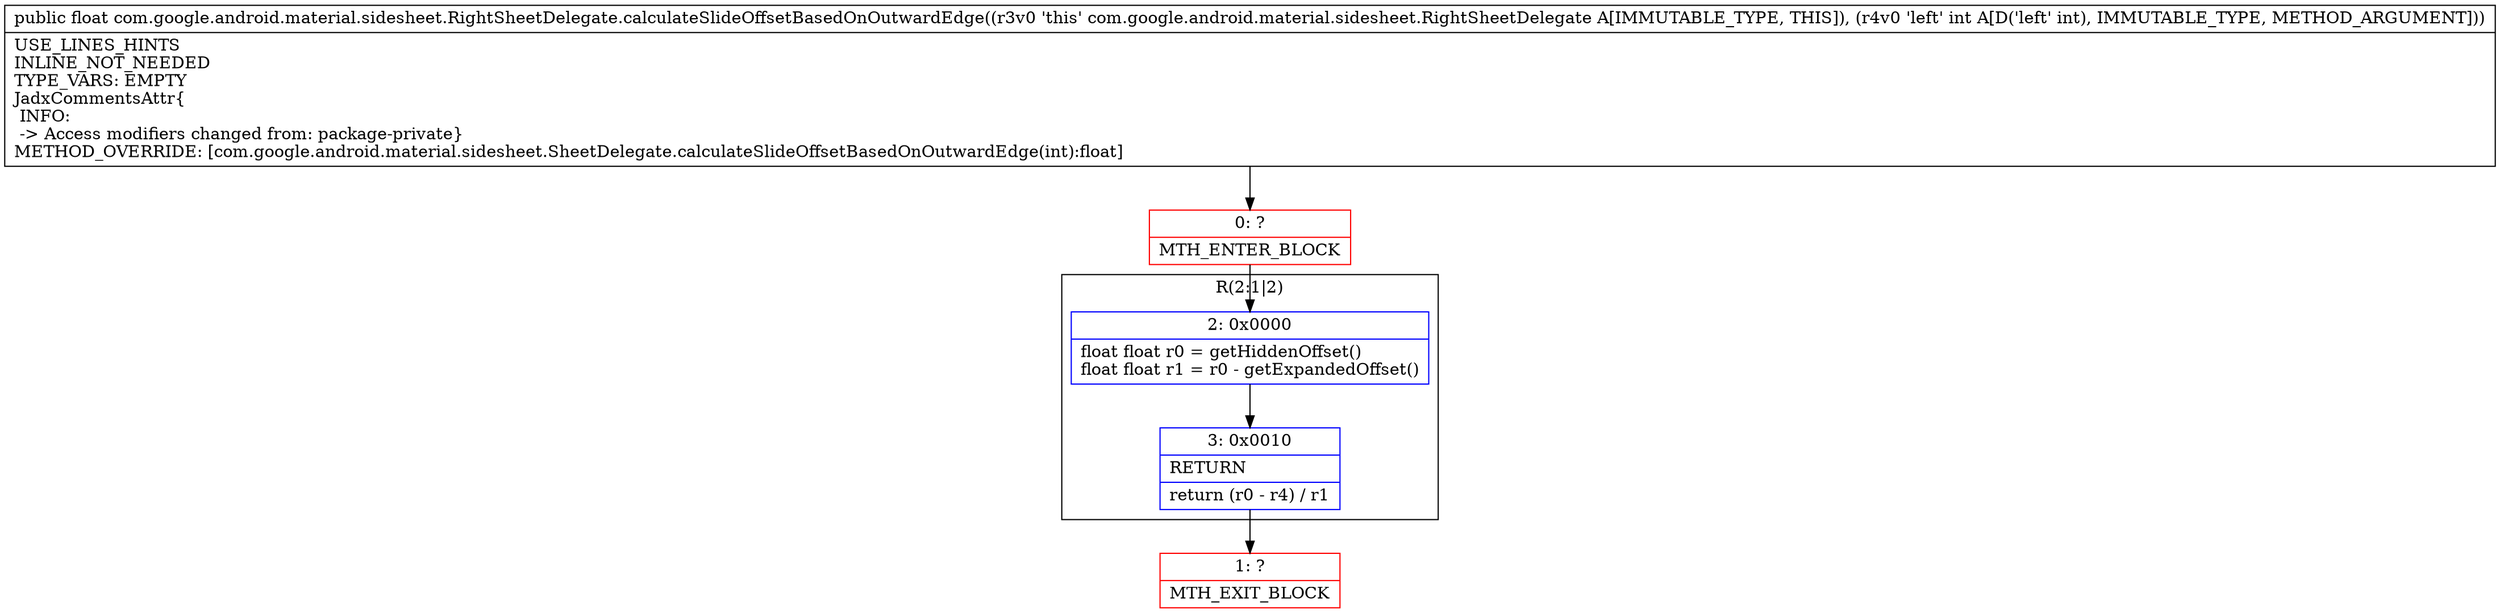 digraph "CFG forcom.google.android.material.sidesheet.RightSheetDelegate.calculateSlideOffsetBasedOnOutwardEdge(I)F" {
subgraph cluster_Region_519375880 {
label = "R(2:1|2)";
node [shape=record,color=blue];
Node_2 [shape=record,label="{2\:\ 0x0000|float float r0 = getHiddenOffset()\lfloat float r1 = r0 \- getExpandedOffset()\l}"];
Node_3 [shape=record,label="{3\:\ 0x0010|RETURN\l|return (r0 \- r4) \/ r1\l}"];
}
Node_0 [shape=record,color=red,label="{0\:\ ?|MTH_ENTER_BLOCK\l}"];
Node_1 [shape=record,color=red,label="{1\:\ ?|MTH_EXIT_BLOCK\l}"];
MethodNode[shape=record,label="{public float com.google.android.material.sidesheet.RightSheetDelegate.calculateSlideOffsetBasedOnOutwardEdge((r3v0 'this' com.google.android.material.sidesheet.RightSheetDelegate A[IMMUTABLE_TYPE, THIS]), (r4v0 'left' int A[D('left' int), IMMUTABLE_TYPE, METHOD_ARGUMENT]))  | USE_LINES_HINTS\lINLINE_NOT_NEEDED\lTYPE_VARS: EMPTY\lJadxCommentsAttr\{\l INFO: \l \-\> Access modifiers changed from: package\-private\}\lMETHOD_OVERRIDE: [com.google.android.material.sidesheet.SheetDelegate.calculateSlideOffsetBasedOnOutwardEdge(int):float]\l}"];
MethodNode -> Node_0;Node_2 -> Node_3;
Node_3 -> Node_1;
Node_0 -> Node_2;
}

